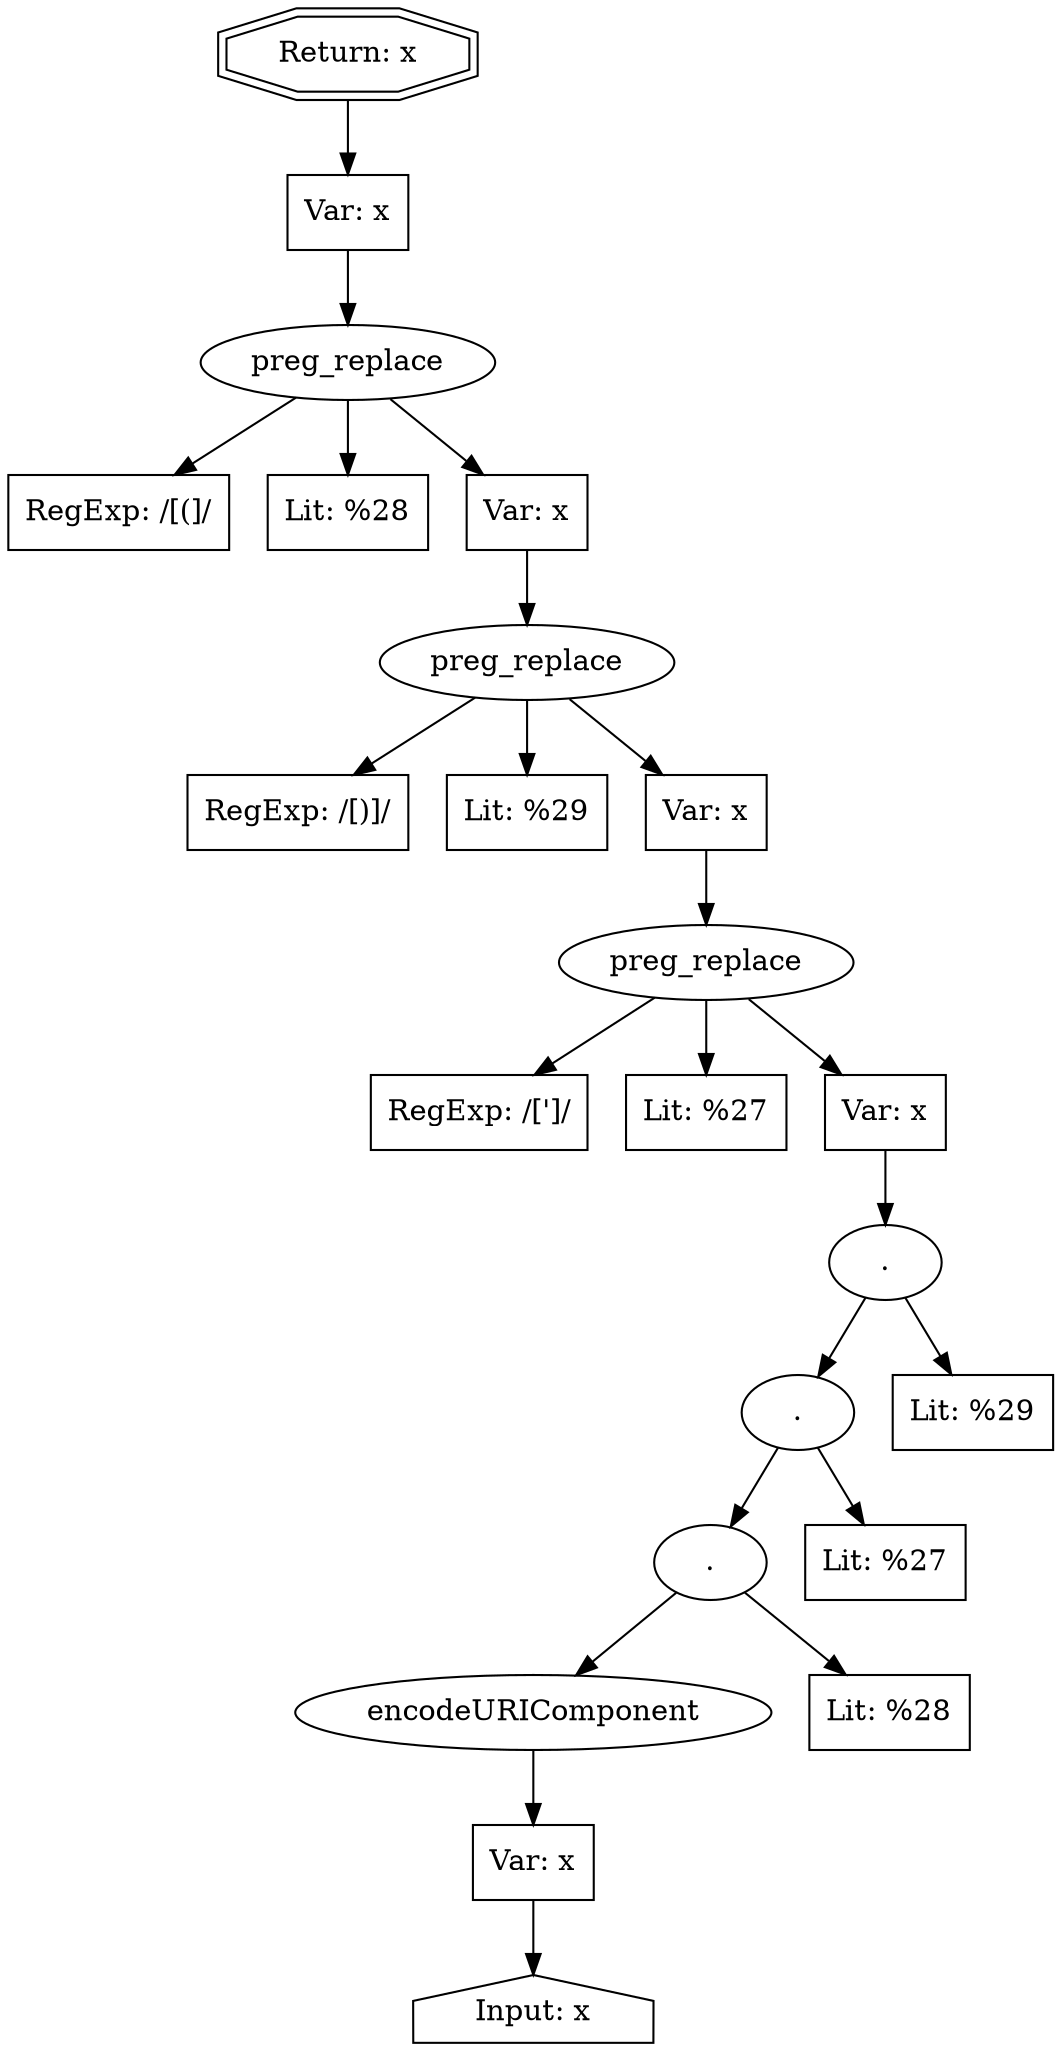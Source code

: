 // Finding: 987c00c8-f03f-49a0-9843-30e7d07df64f
// Finding.url: https://www.example66.com/en/legal-documents/terms-of-use##%22%3E%3C%2Fiframe%3E%3C%2Fstyle%3E%3C%2Fscript%3E%3C%2Fobject%3E%3C%2Fembed%3E%3C%2Ftextarea%3E%3Cimg%20src=x%20onerror=taintfoxLog('dcbe6880a5564c8495b4e8cc4a6c57cf')%3E%3C!--%2F*
// Finding.parentloc: https://www.example66.com/en/legal-documents/terms-of-use##%22%3E%3C%2Fiframe%3E%3C%2Fstyle%3E%3C%2Fscript%3E%3C%2Fobject%3E%3C%2Fembed%3E%3C%2Ftextarea%3E%3Cimg%20src=x%20onerror=taintfoxLog('dcbe6880a5564c8495b4e8cc4a6c57cf')%3E%3C!--%2F*
// Finding.domain: www.example66.com
// Finding.base_domain: example66.com
// Finding.source: location.href
// Finding.sink: innerHTML
// Sanitizer.score: 3
// Sanitizer.name: id[12]
// Sanitizer.location: https://www.example22.com/gtm.js?id=GTM-T2LNGBD - Vd:4404:58
// Finding.begin: 185
// Finding.end: 439
// Finding.original_uuid: af8689a2-85c5-409c-9379-417f975a8cd6
// Finding.TwentyFiveMillionFlowsId: -1333279104
// Finding.script: https://www.example22.com/gtm.js?id=GTM-T2LNGBD
// Finding.line: 4419
// Exploit.uuid: dcbe6880-a556-4c84-95b4-e8cc4a6c57cf
// Exploit.success: false
// Exploit.status: validated
// Exploit.method: C
// Exploit.type: html
// Exploit.token: attribute
// Exploit.content: data-gtmsrc
// Exploit.quote_type: "
// Exploit.tag: script
// Exploit.break_out: #"></iframe></style></script></object></embed></textarea><img src=x onerror=
// Exploit.break_in: ><!--/*
// Exploit.payload: #"></iframe></style></script></object></embed></textarea><img src=x onerror=taintfoxLog(1)><!--/*
// Exploit.begin_taint_url: 0
// Exploit.end_taint_url: 54
// Exploit.replace_begin_url: 54
// Exploit.replace_end_url: 54
// Exploit.replace_begin_param: 251
// Exploit.replace_end_param: 251
// Issues.LargestEncodeAttrStringChain: 0
// Issues.LargestTextFragmentEncodeChainLength: 0
// Issues.HasApproximation: false
// Issues.HasMissingImplementation: false
// Issues.HasInfiniteRegexWithFunctionReplacer: false
// Issues.MergedSplitAndJoins: false
// Issues.HasUrlInRhsOfReplace: false
// Issues.HasUrlInLhsOfReplace: false
// Issues.HasCookieValueInLhsOfreplace: false
// Issues.HasCookieValueInRhsOfreplace: false
// Issues.HasCookieValueInMatchPattern: false
// Issues.HasCookieValueInExecPattern: false
// Issues.RemovedLRConcats: true
// Issues.RemovedReplaceArtifacts: false
// Issues.HasUrlInMatchPattern: false
// Issues.HasUrlInExecPattern: false
// Issues.RemovedNOPreplaces: false
// Issues.Known_sanitizer: false
// DepGraph.hash: 1209746456
// DepGraph.sanitizer_hash: -1388149375
// Removed LR concats 
// Removed LR concats 
digraph cfg {
n0 [shape=house, label="Input: x"];
n1 [shape=ellipse, label="encodeURIComponent"];
n2 [shape=box, label="Var: x"];
n3 [shape=ellipse, label="."];
n4 [shape=box, label="Lit: %28"];
n5 [shape=ellipse, label="."];
n6 [shape=box, label="Lit: %27"];
n7 [shape=ellipse, label="."];
n8 [shape=box, label="Lit: %29"];
n9 [shape=ellipse, label="preg_replace"];
n10 [shape=box, label="RegExp: /[']/"];
n11 [shape=box, label="Lit: %27"];
n12 [shape=box, label="Var: x"];
n13 [shape=ellipse, label="preg_replace"];
n14 [shape=box, label="RegExp: /[)]/"];
n15 [shape=box, label="Lit: %29"];
n16 [shape=box, label="Var: x"];
n17 [shape=ellipse, label="preg_replace"];
n18 [shape=box, label="RegExp: /[(]/"];
n19 [shape=box, label="Lit: %28"];
n20 [shape=box, label="Var: x"];
n21 [shape=box, label="Var: x"];
n22 [shape=doubleoctagon, label="Return: x"];
n2 -> n0;
n1 -> n2;
n3 -> n1;
n3 -> n4;
n5 -> n3;
n5 -> n6;
n7 -> n5;
n7 -> n8;
n12 -> n7;
n9 -> n10;
n9 -> n11;
n9 -> n12;
n16 -> n9;
n13 -> n14;
n13 -> n15;
n13 -> n16;
n20 -> n13;
n17 -> n18;
n17 -> n19;
n17 -> n20;
n21 -> n17;
n22 -> n21;
}
